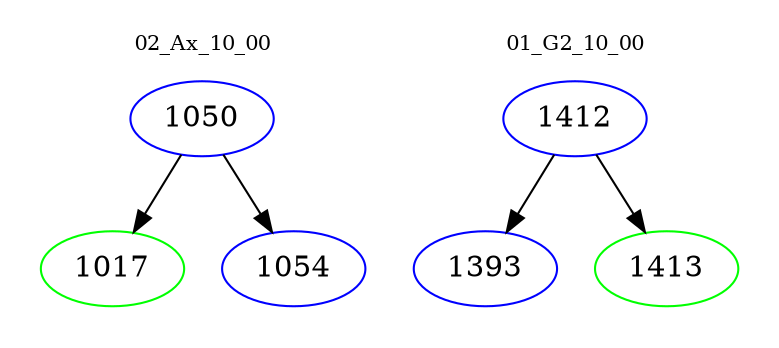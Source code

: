 digraph{
subgraph cluster_0 {
color = white
label = "02_Ax_10_00";
fontsize=10;
T0_1050 [label="1050", color="blue"]
T0_1050 -> T0_1017 [color="black"]
T0_1017 [label="1017", color="green"]
T0_1050 -> T0_1054 [color="black"]
T0_1054 [label="1054", color="blue"]
}
subgraph cluster_1 {
color = white
label = "01_G2_10_00";
fontsize=10;
T1_1412 [label="1412", color="blue"]
T1_1412 -> T1_1393 [color="black"]
T1_1393 [label="1393", color="blue"]
T1_1412 -> T1_1413 [color="black"]
T1_1413 [label="1413", color="green"]
}
}
